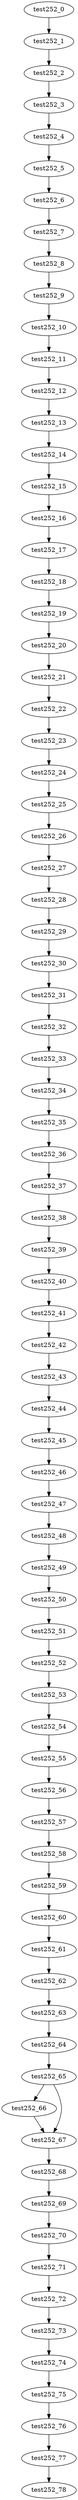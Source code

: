 digraph G {
test252_0->test252_1;
test252_1->test252_2;
test252_2->test252_3;
test252_3->test252_4;
test252_4->test252_5;
test252_5->test252_6;
test252_6->test252_7;
test252_7->test252_8;
test252_8->test252_9;
test252_9->test252_10;
test252_10->test252_11;
test252_11->test252_12;
test252_12->test252_13;
test252_13->test252_14;
test252_14->test252_15;
test252_15->test252_16;
test252_16->test252_17;
test252_17->test252_18;
test252_18->test252_19;
test252_19->test252_20;
test252_20->test252_21;
test252_21->test252_22;
test252_22->test252_23;
test252_23->test252_24;
test252_24->test252_25;
test252_25->test252_26;
test252_26->test252_27;
test252_27->test252_28;
test252_28->test252_29;
test252_29->test252_30;
test252_30->test252_31;
test252_31->test252_32;
test252_32->test252_33;
test252_33->test252_34;
test252_34->test252_35;
test252_35->test252_36;
test252_36->test252_37;
test252_37->test252_38;
test252_38->test252_39;
test252_39->test252_40;
test252_40->test252_41;
test252_41->test252_42;
test252_42->test252_43;
test252_43->test252_44;
test252_44->test252_45;
test252_45->test252_46;
test252_46->test252_47;
test252_47->test252_48;
test252_48->test252_49;
test252_49->test252_50;
test252_50->test252_51;
test252_51->test252_52;
test252_52->test252_53;
test252_53->test252_54;
test252_54->test252_55;
test252_55->test252_56;
test252_56->test252_57;
test252_57->test252_58;
test252_58->test252_59;
test252_59->test252_60;
test252_60->test252_61;
test252_61->test252_62;
test252_62->test252_63;
test252_63->test252_64;
test252_64->test252_65;
test252_65->test252_66;
test252_65->test252_67;
test252_66->test252_67;
test252_67->test252_68;
test252_68->test252_69;
test252_69->test252_70;
test252_70->test252_71;
test252_71->test252_72;
test252_72->test252_73;
test252_73->test252_74;
test252_74->test252_75;
test252_75->test252_76;
test252_76->test252_77;
test252_77->test252_78;

}
